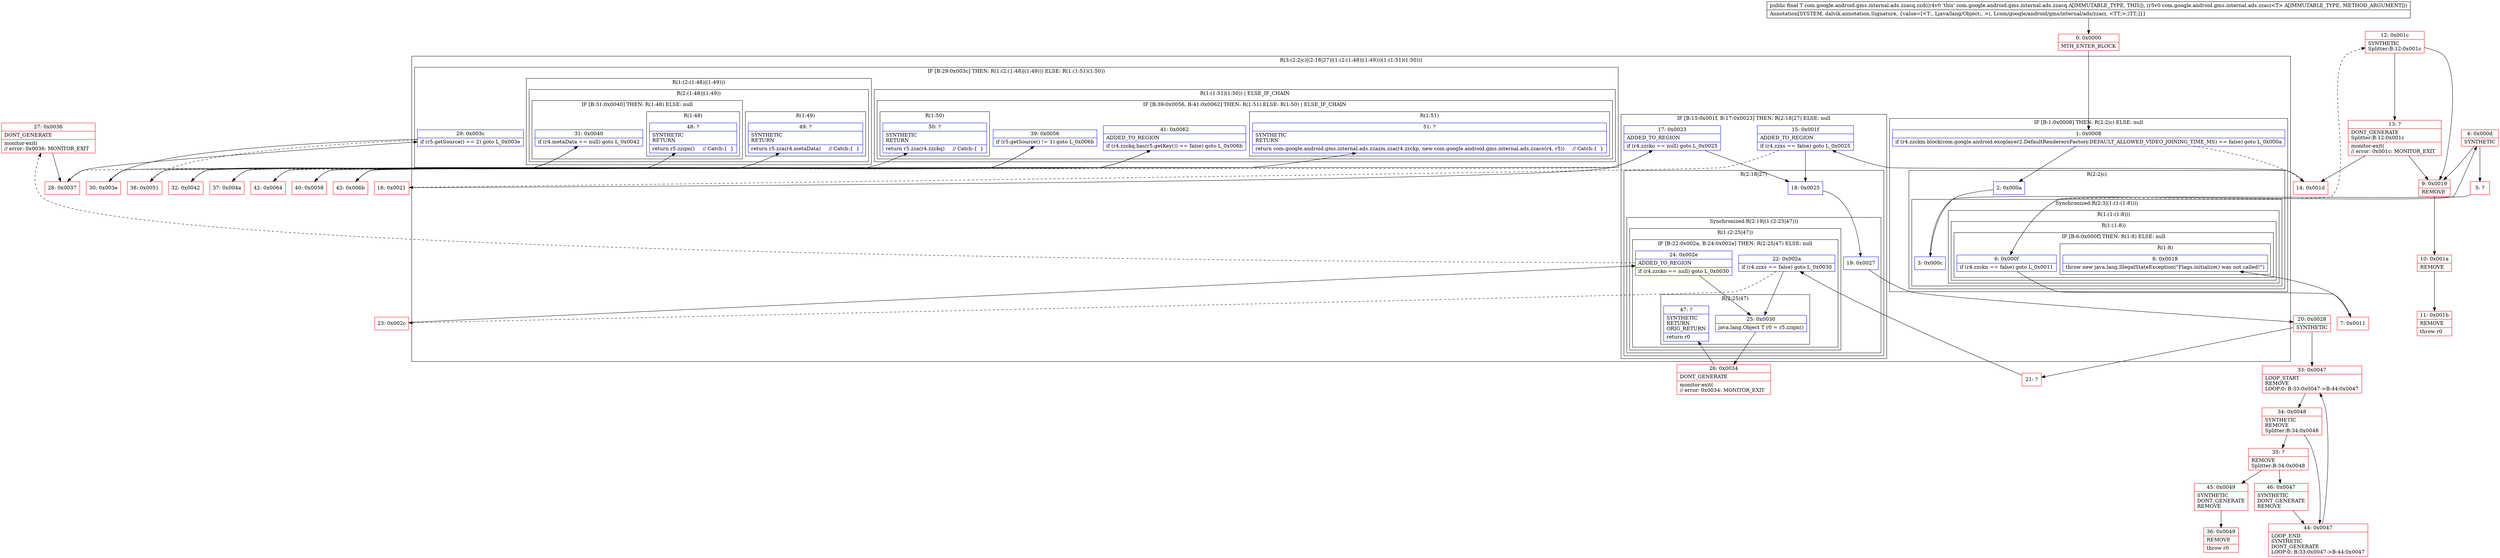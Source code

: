 digraph "CFG forcom.google.android.gms.internal.ads.zzacq.zzd(Lcom\/google\/android\/gms\/internal\/ads\/zzaci;)Ljava\/lang\/Object;" {
subgraph cluster_Region_1740684623 {
label = "R(3:(2:2|c)|(2:18|27)|(1:(2:(1:48)|(1:49)))(1:(1:51)(1:50)))";
node [shape=record,color=blue];
subgraph cluster_IfRegion_1504043133 {
label = "IF [B:1:0x0008] THEN: R(2:2|c) ELSE: null";
node [shape=record,color=blue];
Node_1 [shape=record,label="{1\:\ 0x0008|if (r4.zzckm.block(com.google.android.exoplayer2.DefaultRenderersFactory.DEFAULT_ALLOWED_VIDEO_JOINING_TIME_MS) == false) goto L_0x000a\l}"];
subgraph cluster_Region_714703888 {
label = "R(2:2|c)";
node [shape=record,color=blue];
Node_2 [shape=record,label="{2\:\ 0x000a}"];
subgraph cluster_SynchronizedRegion_95769297 {
label = "Synchronized:R(2:3|(1:(1:(1:8))))";
node [shape=record,color=blue];
Node_3 [shape=record,label="{3\:\ 0x000c}"];
subgraph cluster_Region_1744678381 {
label = "R(1:(1:(1:8)))";
node [shape=record,color=blue];
subgraph cluster_Region_288169831 {
label = "R(1:(1:8))";
node [shape=record,color=blue];
subgraph cluster_IfRegion_2004004950 {
label = "IF [B:6:0x000f] THEN: R(1:8) ELSE: null";
node [shape=record,color=blue];
Node_6 [shape=record,label="{6\:\ 0x000f|if (r4.zzckn == false) goto L_0x0011\l}"];
subgraph cluster_Region_1484670899 {
label = "R(1:8)";
node [shape=record,color=blue];
Node_8 [shape=record,label="{8\:\ 0x0018|throw new java.lang.IllegalStateException(\"Flags.initialize() was not called!\")\l}"];
}
}
}
}
}
}
}
subgraph cluster_IfRegion_1390812052 {
label = "IF [B:15:0x001f, B:17:0x0023] THEN: R(2:18|27) ELSE: null";
node [shape=record,color=blue];
Node_15 [shape=record,label="{15\:\ 0x001f|ADDED_TO_REGION\l|if (r4.zzxs == false) goto L_0x0025\l}"];
Node_17 [shape=record,label="{17\:\ 0x0023|ADDED_TO_REGION\l|if (r4.zzcko == null) goto L_0x0025\l}"];
subgraph cluster_Region_734650504 {
label = "R(2:18|27)";
node [shape=record,color=blue];
Node_18 [shape=record,label="{18\:\ 0x0025}"];
subgraph cluster_SynchronizedRegion_1239090599 {
label = "Synchronized:R(2:19|(1:(2:25|47)))";
node [shape=record,color=blue];
Node_19 [shape=record,label="{19\:\ 0x0027}"];
subgraph cluster_Region_1664258288 {
label = "R(1:(2:25|47))";
node [shape=record,color=blue];
subgraph cluster_IfRegion_23727545 {
label = "IF [B:22:0x002a, B:24:0x002e] THEN: R(2:25|47) ELSE: null";
node [shape=record,color=blue];
Node_22 [shape=record,label="{22\:\ 0x002a|if (r4.zzxs == false) goto L_0x0030\l}"];
Node_24 [shape=record,label="{24\:\ 0x002e|ADDED_TO_REGION\l|if (r4.zzcko == null) goto L_0x0030\l}"];
subgraph cluster_Region_1946131177 {
label = "R(2:25|47)";
node [shape=record,color=blue];
Node_25 [shape=record,label="{25\:\ 0x0030|java.lang.Object T r0 = r5.zzqm()\l}"];
Node_47 [shape=record,label="{47\:\ ?|SYNTHETIC\lRETURN\lORIG_RETURN\l|return r0\l}"];
}
}
}
}
}
}
subgraph cluster_IfRegion_1698918588 {
label = "IF [B:29:0x003c] THEN: R(1:(2:(1:48)|(1:49))) ELSE: R(1:(1:51)(1:50))";
node [shape=record,color=blue];
Node_29 [shape=record,label="{29\:\ 0x003c|if (r5.getSource() == 2) goto L_0x003e\l}"];
subgraph cluster_Region_1948563342 {
label = "R(1:(2:(1:48)|(1:49)))";
node [shape=record,color=blue];
subgraph cluster_Region_65408234 {
label = "R(2:(1:48)|(1:49))";
node [shape=record,color=blue];
subgraph cluster_IfRegion_1378934506 {
label = "IF [B:31:0x0040] THEN: R(1:48) ELSE: null";
node [shape=record,color=blue];
Node_31 [shape=record,label="{31\:\ 0x0040|if (r4.metaData == null) goto L_0x0042\l}"];
subgraph cluster_Region_747143808 {
label = "R(1:48)";
node [shape=record,color=blue];
Node_48 [shape=record,label="{48\:\ ?|SYNTHETIC\lRETURN\l|return r5.zzqm()     \/\/ Catch:\{  \}\l}"];
}
}
subgraph cluster_Region_2109855832 {
label = "R(1:49)";
node [shape=record,color=blue];
Node_49 [shape=record,label="{49\:\ ?|SYNTHETIC\lRETURN\l|return r5.zza(r4.metaData)     \/\/ Catch:\{  \}\l}"];
}
}
}
subgraph cluster_Region_1324554838 {
label = "R(1:(1:51)(1:50)) | ELSE_IF_CHAIN\l";
node [shape=record,color=blue];
subgraph cluster_IfRegion_450910956 {
label = "IF [B:39:0x0056, B:41:0x0062] THEN: R(1:51) ELSE: R(1:50) | ELSE_IF_CHAIN\l";
node [shape=record,color=blue];
Node_39 [shape=record,label="{39\:\ 0x0056|if (r5.getSource() != 1) goto L_0x006b\l}"];
Node_41 [shape=record,label="{41\:\ 0x0062|ADDED_TO_REGION\l|if (r4.zzckq.has(r5.getKey()) == false) goto L_0x006b\l}"];
subgraph cluster_Region_1913935794 {
label = "R(1:51)";
node [shape=record,color=blue];
Node_51 [shape=record,label="{51\:\ ?|SYNTHETIC\lRETURN\l|return com.google.android.gms.internal.ads.zzazm.zza(r4.zzckp, new com.google.android.gms.internal.ads.zzacs(r4, r5))     \/\/ Catch:\{  \}\l}"];
}
subgraph cluster_Region_31740592 {
label = "R(1:50)";
node [shape=record,color=blue];
Node_50 [shape=record,label="{50\:\ ?|SYNTHETIC\lRETURN\l|return r5.zza(r4.zzckq)     \/\/ Catch:\{  \}\l}"];
}
}
}
}
}
Node_0 [shape=record,color=red,label="{0\:\ 0x0000|MTH_ENTER_BLOCK\l}"];
Node_4 [shape=record,color=red,label="{4\:\ 0x000d|SYNTHETIC\l}"];
Node_5 [shape=record,color=red,label="{5\:\ ?}"];
Node_7 [shape=record,color=red,label="{7\:\ 0x0011}"];
Node_9 [shape=record,color=red,label="{9\:\ 0x0019|REMOVE\l}"];
Node_10 [shape=record,color=red,label="{10\:\ 0x001a|REMOVE\l}"];
Node_11 [shape=record,color=red,label="{11\:\ 0x001b|REMOVE\l|throw r0\l}"];
Node_12 [shape=record,color=red,label="{12\:\ 0x001c|SYNTHETIC\lSplitter:B:12:0x001c\l}"];
Node_13 [shape=record,color=red,label="{13\:\ ?|DONT_GENERATE\lSplitter:B:12:0x001c\l|monitor\-exit(\l\/\/ error: 0x001c: MONITOR_EXIT  \l}"];
Node_14 [shape=record,color=red,label="{14\:\ 0x001d}"];
Node_16 [shape=record,color=red,label="{16\:\ 0x0021}"];
Node_20 [shape=record,color=red,label="{20\:\ 0x0028|SYNTHETIC\l}"];
Node_21 [shape=record,color=red,label="{21\:\ ?}"];
Node_23 [shape=record,color=red,label="{23\:\ 0x002c}"];
Node_26 [shape=record,color=red,label="{26\:\ 0x0034|DONT_GENERATE\l|monitor\-exit(\l\/\/ error: 0x0034: MONITOR_EXIT  \l}"];
Node_27 [shape=record,color=red,label="{27\:\ 0x0036|DONT_GENERATE\l|monitor\-exit(\l\/\/ error: 0x0036: MONITOR_EXIT  \l}"];
Node_28 [shape=record,color=red,label="{28\:\ 0x0037}"];
Node_30 [shape=record,color=red,label="{30\:\ 0x003e}"];
Node_32 [shape=record,color=red,label="{32\:\ 0x0042}"];
Node_33 [shape=record,color=red,label="{33\:\ 0x0047|LOOP_START\lREMOVE\lLOOP:0: B:33:0x0047\-\>B:44:0x0047\l}"];
Node_34 [shape=record,color=red,label="{34\:\ 0x0048|SYNTHETIC\lREMOVE\lSplitter:B:34:0x0048\l}"];
Node_35 [shape=record,color=red,label="{35\:\ ?|REMOVE\lSplitter:B:34:0x0048\l}"];
Node_36 [shape=record,color=red,label="{36\:\ 0x0049|REMOVE\l|throw r0\l}"];
Node_37 [shape=record,color=red,label="{37\:\ 0x004a}"];
Node_38 [shape=record,color=red,label="{38\:\ 0x0051}"];
Node_40 [shape=record,color=red,label="{40\:\ 0x0058}"];
Node_42 [shape=record,color=red,label="{42\:\ 0x0064}"];
Node_43 [shape=record,color=red,label="{43\:\ 0x006b}"];
Node_44 [shape=record,color=red,label="{44\:\ 0x0047|LOOP_END\lSYNTHETIC\lDONT_GENERATE\lLOOP:0: B:33:0x0047\-\>B:44:0x0047\l}"];
Node_45 [shape=record,color=red,label="{45\:\ 0x0049|SYNTHETIC\lDONT_GENERATE\lREMOVE\l}"];
Node_46 [shape=record,color=red,label="{46\:\ 0x0047|SYNTHETIC\lDONT_GENERATE\lREMOVE\l}"];
MethodNode[shape=record,label="{public final T com.google.android.gms.internal.ads.zzacq.zzd((r4v0 'this' com.google.android.gms.internal.ads.zzacq A[IMMUTABLE_TYPE, THIS]), (r5v0 com.google.android.gms.internal.ads.zzaci\<T\> A[IMMUTABLE_TYPE, METHOD_ARGUMENT]))  | Annotation[SYSTEM, dalvik.annotation.Signature, \{value=[\<T:, Ljava\/lang\/Object;, \>(, Lcom\/google\/android\/gms\/internal\/ads\/zzaci, \<TT;\>;)TT;]\}]\l}"];
MethodNode -> Node_0;
Node_1 -> Node_2;
Node_1 -> Node_14[style=dashed];
Node_2 -> Node_3;
Node_3 -> Node_4;
Node_6 -> Node_7;
Node_6 -> Node_12[style=dashed];
Node_15 -> Node_16[style=dashed];
Node_15 -> Node_18;
Node_17 -> Node_18;
Node_17 -> Node_28[style=dashed];
Node_18 -> Node_19;
Node_19 -> Node_20;
Node_22 -> Node_23[style=dashed];
Node_22 -> Node_25;
Node_24 -> Node_25;
Node_24 -> Node_27[style=dashed];
Node_25 -> Node_26;
Node_29 -> Node_30;
Node_29 -> Node_38[style=dashed];
Node_31 -> Node_32;
Node_31 -> Node_37[style=dashed];
Node_39 -> Node_40[style=dashed];
Node_39 -> Node_43;
Node_41 -> Node_42[style=dashed];
Node_41 -> Node_43;
Node_0 -> Node_1;
Node_4 -> Node_5;
Node_4 -> Node_9;
Node_5 -> Node_6;
Node_7 -> Node_8;
Node_9 -> Node_10;
Node_10 -> Node_11;
Node_12 -> Node_13;
Node_12 -> Node_9;
Node_13 -> Node_14;
Node_13 -> Node_9;
Node_14 -> Node_15;
Node_16 -> Node_17;
Node_20 -> Node_21;
Node_20 -> Node_33;
Node_21 -> Node_22;
Node_23 -> Node_24;
Node_26 -> Node_47;
Node_27 -> Node_28;
Node_28 -> Node_29;
Node_30 -> Node_31;
Node_32 -> Node_48;
Node_33 -> Node_34;
Node_34 -> Node_35;
Node_34 -> Node_44;
Node_35 -> Node_45;
Node_35 -> Node_46;
Node_37 -> Node_49;
Node_38 -> Node_39;
Node_40 -> Node_41;
Node_42 -> Node_50;
Node_43 -> Node_51;
Node_44 -> Node_33;
Node_45 -> Node_36;
Node_46 -> Node_44;
}

